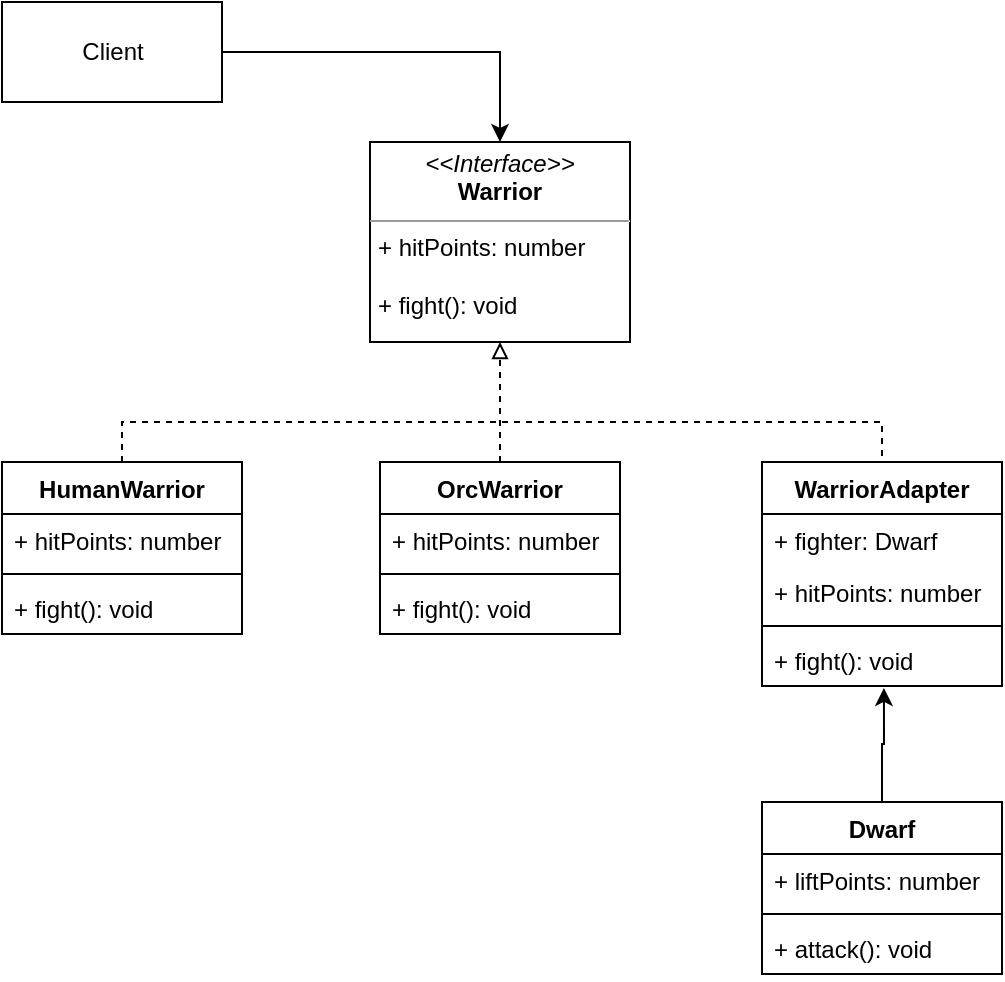 <mxfile version="14.6.13" type="device"><diagram id="6xXsqgEmThd_pbbu9BnB" name="Страница 1"><mxGraphModel dx="1086" dy="806" grid="1" gridSize="10" guides="1" tooltips="1" connect="1" arrows="1" fold="1" page="1" pageScale="1" pageWidth="827" pageHeight="1169" math="0" shadow="0"><root><mxCell id="0"/><mxCell id="1" parent="0"/><mxCell id="4-59Vn-6qpiOKntGYvV8-1" value="&lt;p style=&quot;margin: 0px ; margin-top: 4px ; text-align: center&quot;&gt;&lt;i&gt;&amp;lt;&amp;lt;Interface&amp;gt;&amp;gt;&lt;/i&gt;&lt;br&gt;&lt;b&gt;Warrior&lt;/b&gt;&lt;/p&gt;&lt;hr size=&quot;1&quot;&gt;&lt;p style=&quot;margin: 0px ; margin-left: 4px&quot;&gt;+ hitPoints: number&lt;br&gt;&lt;/p&gt;&lt;p style=&quot;margin: 0px ; margin-left: 4px&quot;&gt;&lt;br&gt;&lt;/p&gt;&lt;p style=&quot;margin: 0px ; margin-left: 4px&quot;&gt;+ fight(): void&lt;/p&gt;" style="verticalAlign=top;align=left;overflow=fill;fontSize=12;fontFamily=Helvetica;html=1;" parent="1" vertex="1"><mxGeometry x="284" y="120" width="130" height="100" as="geometry"/></mxCell><mxCell id="4-59Vn-6qpiOKntGYvV8-28" style="edgeStyle=orthogonalEdgeStyle;rounded=0;orthogonalLoop=1;jettySize=auto;html=1;exitX=1;exitY=0.5;exitDx=0;exitDy=0;entryX=0.5;entryY=0;entryDx=0;entryDy=0;" parent="1" source="4-59Vn-6qpiOKntGYvV8-2" target="4-59Vn-6qpiOKntGYvV8-1" edge="1"><mxGeometry relative="1" as="geometry"/></mxCell><mxCell id="4-59Vn-6qpiOKntGYvV8-2" value="Client" style="html=1;" parent="1" vertex="1"><mxGeometry x="100" y="50" width="110" height="50" as="geometry"/></mxCell><mxCell id="4-59Vn-6qpiOKntGYvV8-29" style="edgeStyle=orthogonalEdgeStyle;rounded=0;orthogonalLoop=1;jettySize=auto;html=1;exitX=0.5;exitY=0;exitDx=0;exitDy=0;entryX=0.5;entryY=0;entryDx=0;entryDy=0;dashed=1;endArrow=none;endFill=0;" parent="1" source="4-59Vn-6qpiOKntGYvV8-7" target="4-59Vn-6qpiOKntGYvV8-23" edge="1"><mxGeometry relative="1" as="geometry"/></mxCell><mxCell id="4-59Vn-6qpiOKntGYvV8-7" value="HumanWarrior" style="swimlane;fontStyle=1;align=center;verticalAlign=top;childLayout=stackLayout;horizontal=1;startSize=26;horizontalStack=0;resizeParent=1;resizeParentMax=0;resizeLast=0;collapsible=1;marginBottom=0;" parent="1" vertex="1"><mxGeometry x="100" y="280" width="120" height="86" as="geometry"/></mxCell><mxCell id="4-59Vn-6qpiOKntGYvV8-8" value="+ hitPoints: number" style="text;strokeColor=none;fillColor=none;align=left;verticalAlign=top;spacingLeft=4;spacingRight=4;overflow=hidden;rotatable=0;points=[[0,0.5],[1,0.5]];portConstraint=eastwest;" parent="4-59Vn-6qpiOKntGYvV8-7" vertex="1"><mxGeometry y="26" width="120" height="26" as="geometry"/></mxCell><mxCell id="4-59Vn-6qpiOKntGYvV8-9" value="" style="line;strokeWidth=1;fillColor=none;align=left;verticalAlign=middle;spacingTop=-1;spacingLeft=3;spacingRight=3;rotatable=0;labelPosition=right;points=[];portConstraint=eastwest;" parent="4-59Vn-6qpiOKntGYvV8-7" vertex="1"><mxGeometry y="52" width="120" height="8" as="geometry"/></mxCell><mxCell id="4-59Vn-6qpiOKntGYvV8-10" value="+ fight(): void" style="text;strokeColor=none;fillColor=none;align=left;verticalAlign=top;spacingLeft=4;spacingRight=4;overflow=hidden;rotatable=0;points=[[0,0.5],[1,0.5]];portConstraint=eastwest;" parent="4-59Vn-6qpiOKntGYvV8-7" vertex="1"><mxGeometry y="60" width="120" height="26" as="geometry"/></mxCell><mxCell id="4-59Vn-6qpiOKntGYvV8-30" style="edgeStyle=orthogonalEdgeStyle;rounded=0;orthogonalLoop=1;jettySize=auto;html=1;exitX=0.5;exitY=0;exitDx=0;exitDy=0;entryX=0.5;entryY=1;entryDx=0;entryDy=0;dashed=1;endArrow=block;endFill=0;" parent="1" source="4-59Vn-6qpiOKntGYvV8-11" target="4-59Vn-6qpiOKntGYvV8-1" edge="1"><mxGeometry relative="1" as="geometry"/></mxCell><mxCell id="4-59Vn-6qpiOKntGYvV8-11" value="OrcWarrior" style="swimlane;fontStyle=1;align=center;verticalAlign=top;childLayout=stackLayout;horizontal=1;startSize=26;horizontalStack=0;resizeParent=1;resizeParentMax=0;resizeLast=0;collapsible=1;marginBottom=0;" parent="1" vertex="1"><mxGeometry x="289" y="280" width="120" height="86" as="geometry"/></mxCell><mxCell id="4-59Vn-6qpiOKntGYvV8-12" value="+ hitPoints: number" style="text;strokeColor=none;fillColor=none;align=left;verticalAlign=top;spacingLeft=4;spacingRight=4;overflow=hidden;rotatable=0;points=[[0,0.5],[1,0.5]];portConstraint=eastwest;" parent="4-59Vn-6qpiOKntGYvV8-11" vertex="1"><mxGeometry y="26" width="120" height="26" as="geometry"/></mxCell><mxCell id="4-59Vn-6qpiOKntGYvV8-13" value="" style="line;strokeWidth=1;fillColor=none;align=left;verticalAlign=middle;spacingTop=-1;spacingLeft=3;spacingRight=3;rotatable=0;labelPosition=right;points=[];portConstraint=eastwest;" parent="4-59Vn-6qpiOKntGYvV8-11" vertex="1"><mxGeometry y="52" width="120" height="8" as="geometry"/></mxCell><mxCell id="4-59Vn-6qpiOKntGYvV8-14" value="+ fight(): void" style="text;strokeColor=none;fillColor=none;align=left;verticalAlign=top;spacingLeft=4;spacingRight=4;overflow=hidden;rotatable=0;points=[[0,0.5],[1,0.5]];portConstraint=eastwest;" parent="4-59Vn-6qpiOKntGYvV8-11" vertex="1"><mxGeometry y="60" width="120" height="26" as="geometry"/></mxCell><mxCell id="7fJqgak-dBwZfcuQC_dV-2" style="edgeStyle=orthogonalEdgeStyle;rounded=0;orthogonalLoop=1;jettySize=auto;html=1;exitX=0.5;exitY=0;exitDx=0;exitDy=0;entryX=0.508;entryY=1.038;entryDx=0;entryDy=0;entryPerimeter=0;endArrow=classic;endFill=1;" edge="1" parent="1" source="4-59Vn-6qpiOKntGYvV8-15" target="4-59Vn-6qpiOKntGYvV8-26"><mxGeometry relative="1" as="geometry"/></mxCell><mxCell id="4-59Vn-6qpiOKntGYvV8-15" value="Dwarf" style="swimlane;fontStyle=1;align=center;verticalAlign=top;childLayout=stackLayout;horizontal=1;startSize=26;horizontalStack=0;resizeParent=1;resizeParentMax=0;resizeLast=0;collapsible=1;marginBottom=0;" parent="1" vertex="1"><mxGeometry x="480" y="450" width="120" height="86" as="geometry"/></mxCell><mxCell id="4-59Vn-6qpiOKntGYvV8-16" value="+ liftPoints: number" style="text;strokeColor=none;fillColor=none;align=left;verticalAlign=top;spacingLeft=4;spacingRight=4;overflow=hidden;rotatable=0;points=[[0,0.5],[1,0.5]];portConstraint=eastwest;" parent="4-59Vn-6qpiOKntGYvV8-15" vertex="1"><mxGeometry y="26" width="120" height="26" as="geometry"/></mxCell><mxCell id="4-59Vn-6qpiOKntGYvV8-17" value="" style="line;strokeWidth=1;fillColor=none;align=left;verticalAlign=middle;spacingTop=-1;spacingLeft=3;spacingRight=3;rotatable=0;labelPosition=right;points=[];portConstraint=eastwest;" parent="4-59Vn-6qpiOKntGYvV8-15" vertex="1"><mxGeometry y="52" width="120" height="8" as="geometry"/></mxCell><mxCell id="4-59Vn-6qpiOKntGYvV8-18" value="+ attack(): void" style="text;strokeColor=none;fillColor=none;align=left;verticalAlign=top;spacingLeft=4;spacingRight=4;overflow=hidden;rotatable=0;points=[[0,0.5],[1,0.5]];portConstraint=eastwest;" parent="4-59Vn-6qpiOKntGYvV8-15" vertex="1"><mxGeometry y="60" width="120" height="26" as="geometry"/></mxCell><mxCell id="4-59Vn-6qpiOKntGYvV8-23" value="WarriorAdapter" style="swimlane;fontStyle=1;align=center;verticalAlign=top;childLayout=stackLayout;horizontal=1;startSize=26;horizontalStack=0;resizeParent=1;resizeParentMax=0;resizeLast=0;collapsible=1;marginBottom=0;" parent="1" vertex="1"><mxGeometry x="480" y="280" width="120" height="112" as="geometry"/></mxCell><mxCell id="4-59Vn-6qpiOKntGYvV8-24" value="+ fighter: Dwarf" style="text;strokeColor=none;fillColor=none;align=left;verticalAlign=top;spacingLeft=4;spacingRight=4;overflow=hidden;rotatable=0;points=[[0,0.5],[1,0.5]];portConstraint=eastwest;" parent="4-59Vn-6qpiOKntGYvV8-23" vertex="1"><mxGeometry y="26" width="120" height="26" as="geometry"/></mxCell><mxCell id="4-59Vn-6qpiOKntGYvV8-27" value="+ hitPoints: number" style="text;strokeColor=none;fillColor=none;align=left;verticalAlign=top;spacingLeft=4;spacingRight=4;overflow=hidden;rotatable=0;points=[[0,0.5],[1,0.5]];portConstraint=eastwest;" parent="4-59Vn-6qpiOKntGYvV8-23" vertex="1"><mxGeometry y="52" width="120" height="26" as="geometry"/></mxCell><mxCell id="4-59Vn-6qpiOKntGYvV8-25" value="" style="line;strokeWidth=1;fillColor=none;align=left;verticalAlign=middle;spacingTop=-1;spacingLeft=3;spacingRight=3;rotatable=0;labelPosition=right;points=[];portConstraint=eastwest;" parent="4-59Vn-6qpiOKntGYvV8-23" vertex="1"><mxGeometry y="78" width="120" height="8" as="geometry"/></mxCell><mxCell id="4-59Vn-6qpiOKntGYvV8-26" value="+ fight(): void" style="text;strokeColor=none;fillColor=none;align=left;verticalAlign=top;spacingLeft=4;spacingRight=4;overflow=hidden;rotatable=0;points=[[0,0.5],[1,0.5]];portConstraint=eastwest;" parent="4-59Vn-6qpiOKntGYvV8-23" vertex="1"><mxGeometry y="86" width="120" height="26" as="geometry"/></mxCell></root></mxGraphModel></diagram></mxfile>